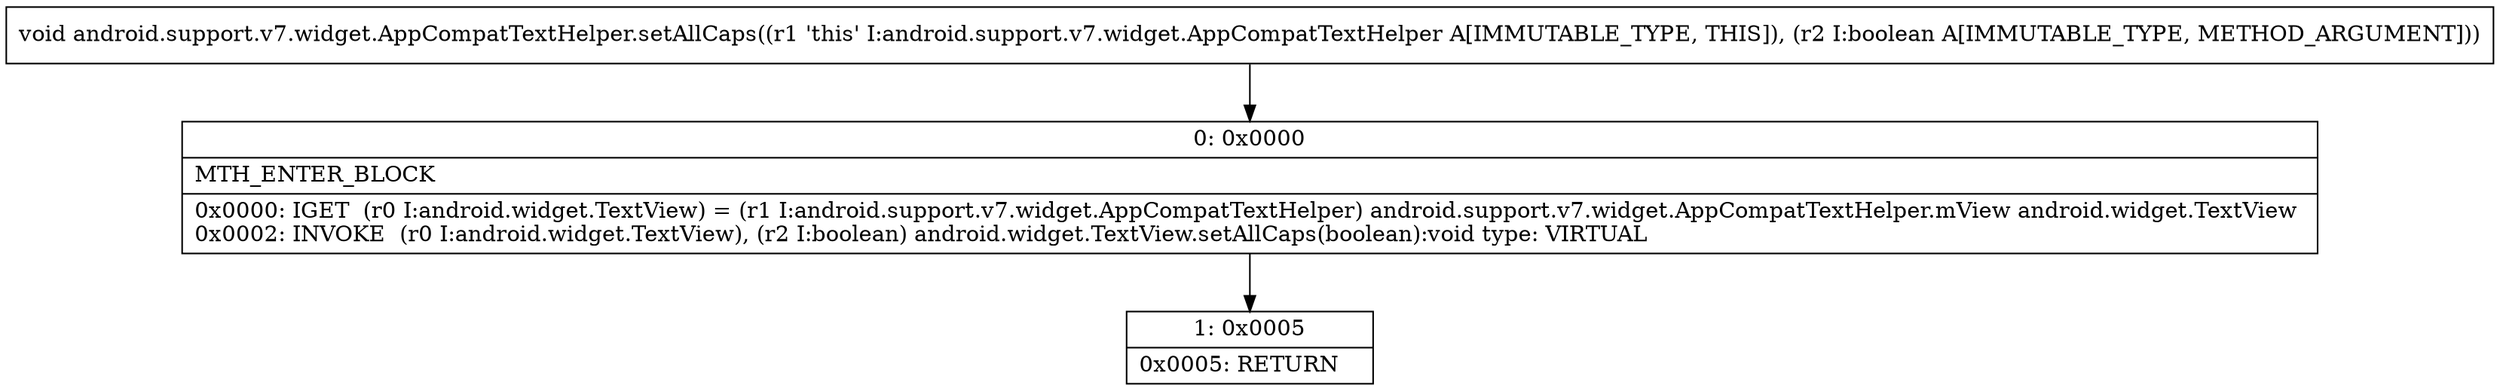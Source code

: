 digraph "CFG forandroid.support.v7.widget.AppCompatTextHelper.setAllCaps(Z)V" {
Node_0 [shape=record,label="{0\:\ 0x0000|MTH_ENTER_BLOCK\l|0x0000: IGET  (r0 I:android.widget.TextView) = (r1 I:android.support.v7.widget.AppCompatTextHelper) android.support.v7.widget.AppCompatTextHelper.mView android.widget.TextView \l0x0002: INVOKE  (r0 I:android.widget.TextView), (r2 I:boolean) android.widget.TextView.setAllCaps(boolean):void type: VIRTUAL \l}"];
Node_1 [shape=record,label="{1\:\ 0x0005|0x0005: RETURN   \l}"];
MethodNode[shape=record,label="{void android.support.v7.widget.AppCompatTextHelper.setAllCaps((r1 'this' I:android.support.v7.widget.AppCompatTextHelper A[IMMUTABLE_TYPE, THIS]), (r2 I:boolean A[IMMUTABLE_TYPE, METHOD_ARGUMENT])) }"];
MethodNode -> Node_0;
Node_0 -> Node_1;
}

